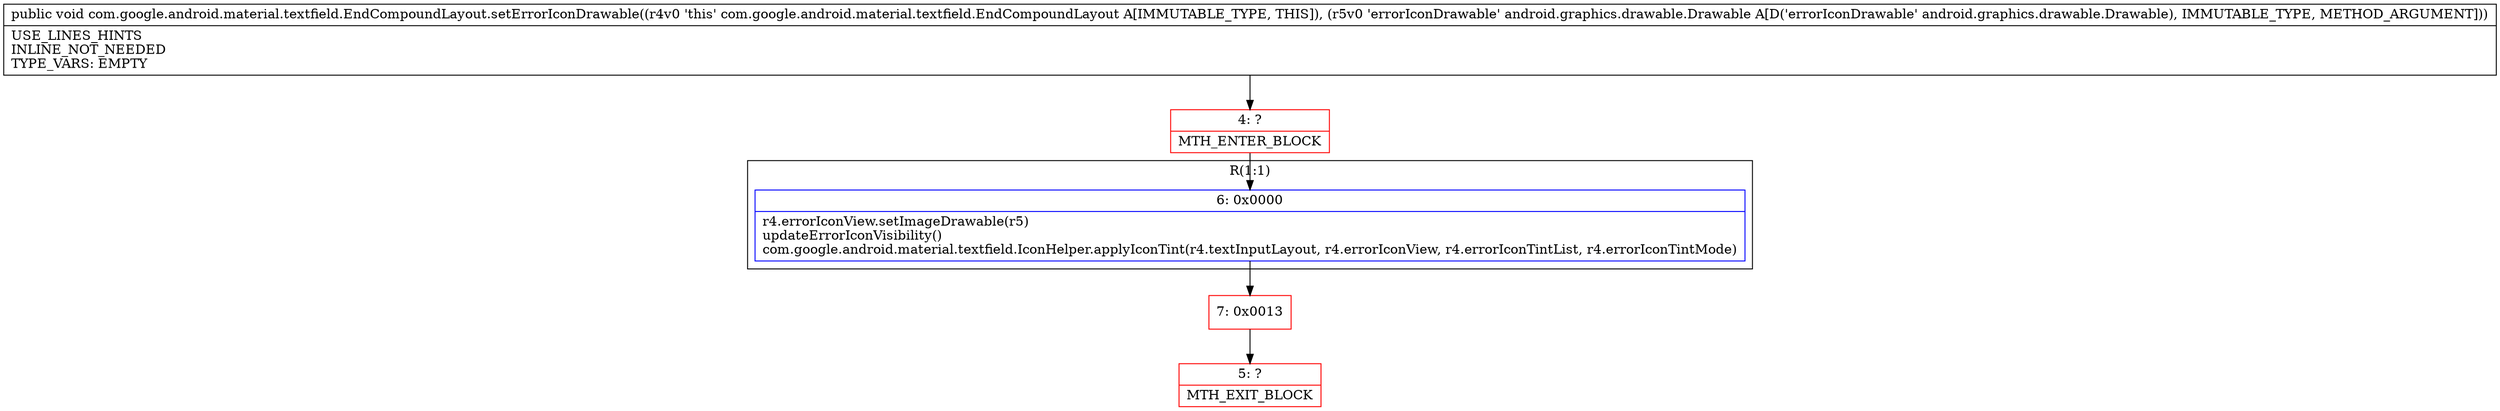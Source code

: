 digraph "CFG forcom.google.android.material.textfield.EndCompoundLayout.setErrorIconDrawable(Landroid\/graphics\/drawable\/Drawable;)V" {
subgraph cluster_Region_485058302 {
label = "R(1:1)";
node [shape=record,color=blue];
Node_6 [shape=record,label="{6\:\ 0x0000|r4.errorIconView.setImageDrawable(r5)\lupdateErrorIconVisibility()\lcom.google.android.material.textfield.IconHelper.applyIconTint(r4.textInputLayout, r4.errorIconView, r4.errorIconTintList, r4.errorIconTintMode)\l}"];
}
Node_4 [shape=record,color=red,label="{4\:\ ?|MTH_ENTER_BLOCK\l}"];
Node_7 [shape=record,color=red,label="{7\:\ 0x0013}"];
Node_5 [shape=record,color=red,label="{5\:\ ?|MTH_EXIT_BLOCK\l}"];
MethodNode[shape=record,label="{public void com.google.android.material.textfield.EndCompoundLayout.setErrorIconDrawable((r4v0 'this' com.google.android.material.textfield.EndCompoundLayout A[IMMUTABLE_TYPE, THIS]), (r5v0 'errorIconDrawable' android.graphics.drawable.Drawable A[D('errorIconDrawable' android.graphics.drawable.Drawable), IMMUTABLE_TYPE, METHOD_ARGUMENT]))  | USE_LINES_HINTS\lINLINE_NOT_NEEDED\lTYPE_VARS: EMPTY\l}"];
MethodNode -> Node_4;Node_6 -> Node_7;
Node_4 -> Node_6;
Node_7 -> Node_5;
}

